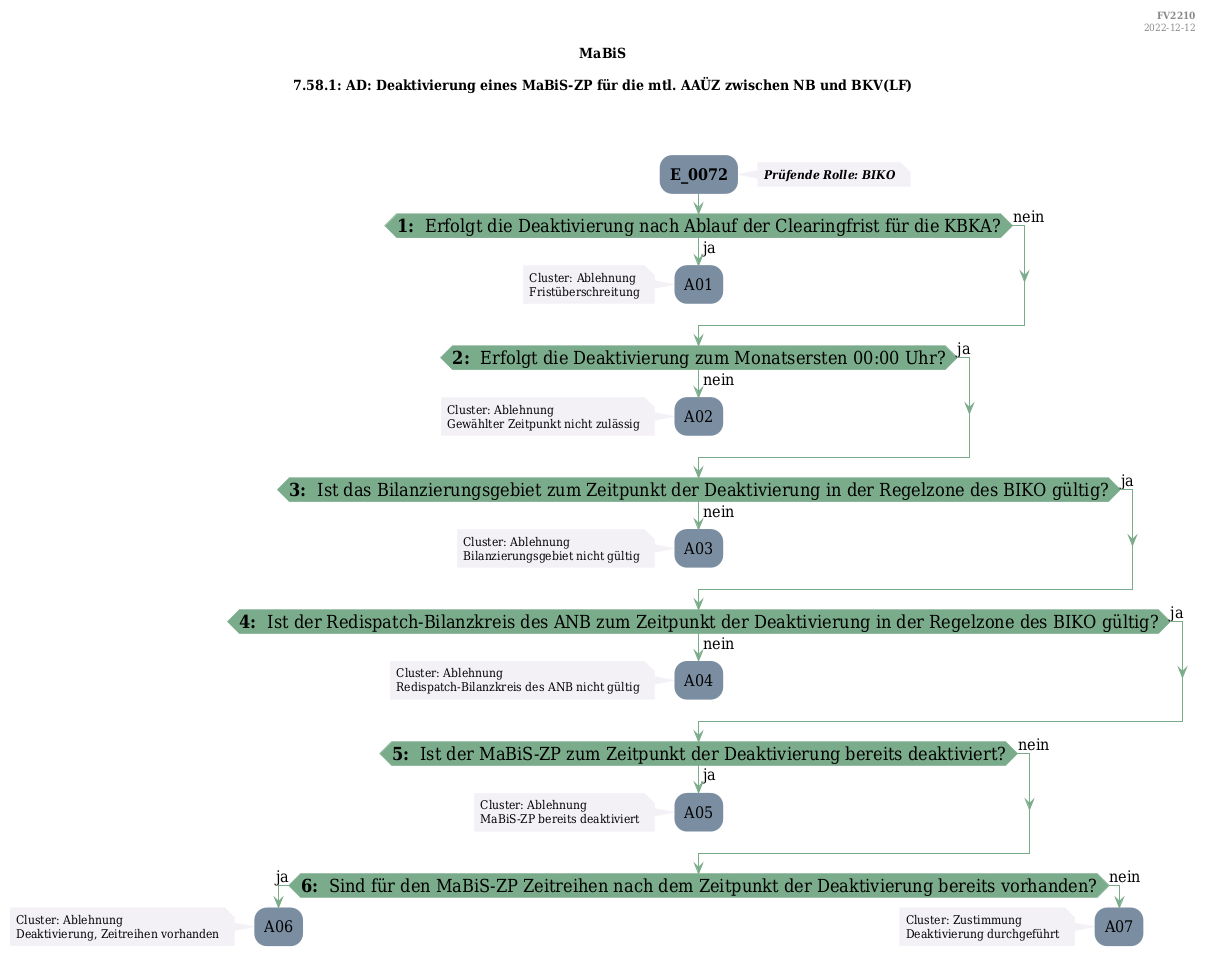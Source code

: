 @startuml
skinparam Shadowing false
skinparam NoteBorderColor #f3f1f6
skinparam NoteBackgroundColor #f3f1f6
skinparam NoteFontSize 12
skinparam ActivityBorderColor none
skinparam ActivityBackgroundColor #7a8da1
skinparam ActivityFontSize 16
skinparam ArrowColor #7aab8a
skinparam ArrowFontSize 16
skinparam ActivityDiamondBackgroundColor #7aab8a
skinparam ActivityDiamondBorderColor #7aab8a
skinparam ActivityDiamondFontSize 18
skinparam defaultFontName DejaVu Serif Condensed
skinparam ActivityEndColor #669580

header
<b>FV2210
2022-12-12
endheader

title
MaBiS

7.58.1: AD: Deaktivierung eines MaBiS-ZP für die mtl. AAÜZ zwischen NB und BKV(LF)



end title
:<b>E_0072</b>;
note right
<b><i>Prüfende Rolle: BIKO
end note

if (<b>1: </b> Erfolgt die Deaktivierung nach Ablauf der Clearingfrist für die KBKA?) then (ja)
    :A01;
    note left
        Cluster: Ablehnung
        Fristüberschreitung
    endnote
    kill;
else (nein)
endif
if (<b>2: </b> Erfolgt die Deaktivierung zum Monatsersten 00:00 Uhr?) then (ja)
else (nein)
    :A02;
    note left
        Cluster: Ablehnung
        Gewählter Zeitpunkt nicht zulässig
    endnote
    kill;
endif
if (<b>3: </b> Ist das Bilanzierungsgebiet zum Zeitpunkt der Deaktivierung in der Regelzone des BIKO gültig?) then (ja)
else (nein)
    :A03;
    note left
        Cluster: Ablehnung
        Bilanzierungsgebiet nicht gültig
    endnote
    kill;
endif
if (<b>4: </b> Ist der Redispatch-Bilanzkreis des ANB zum Zeitpunkt der Deaktivierung in der Regelzone des BIKO gültig?) then (ja)
else (nein)
    :A04;
    note left
        Cluster: Ablehnung
        Redispatch-Bilanzkreis des ANB nicht gültig
    endnote
    kill;
endif
if (<b>5: </b> Ist der MaBiS-ZP zum Zeitpunkt der Deaktivierung bereits deaktiviert?) then (ja)
    :A05;
    note left
        Cluster: Ablehnung
        MaBiS-ZP bereits deaktiviert
    endnote
    kill;
else (nein)
endif
if (<b>6: </b> Sind für den MaBiS-ZP Zeitreihen nach dem Zeitpunkt der Deaktivierung bereits vorhanden?) then (ja)
    :A06;
    note left
        Cluster: Ablehnung
        Deaktivierung, Zeitreihen vorhanden
    endnote
    kill;
else (nein)
    :A07;
    note left
        Cluster: Zustimmung 
        Deaktivierung durchgeführt
    endnote
    kill;
endif

@enduml
